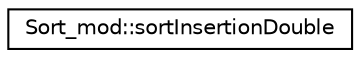 digraph "Graphical Class Hierarchy"
{
 // LATEX_PDF_SIZE
  edge [fontname="Helvetica",fontsize="10",labelfontname="Helvetica",labelfontsize="10"];
  node [fontname="Helvetica",fontsize="10",shape=record];
  rankdir="LR";
  Node0 [label="Sort_mod::sortInsertionDouble",height=0.2,width=0.4,color="black", fillcolor="white", style="filled",URL="$interfaceSort__mod_1_1sortInsertionDouble.html",tooltip="Sort the input contiguous Array of rank 1 in ascending order, using the Double Insertion algorithm...."];
}
